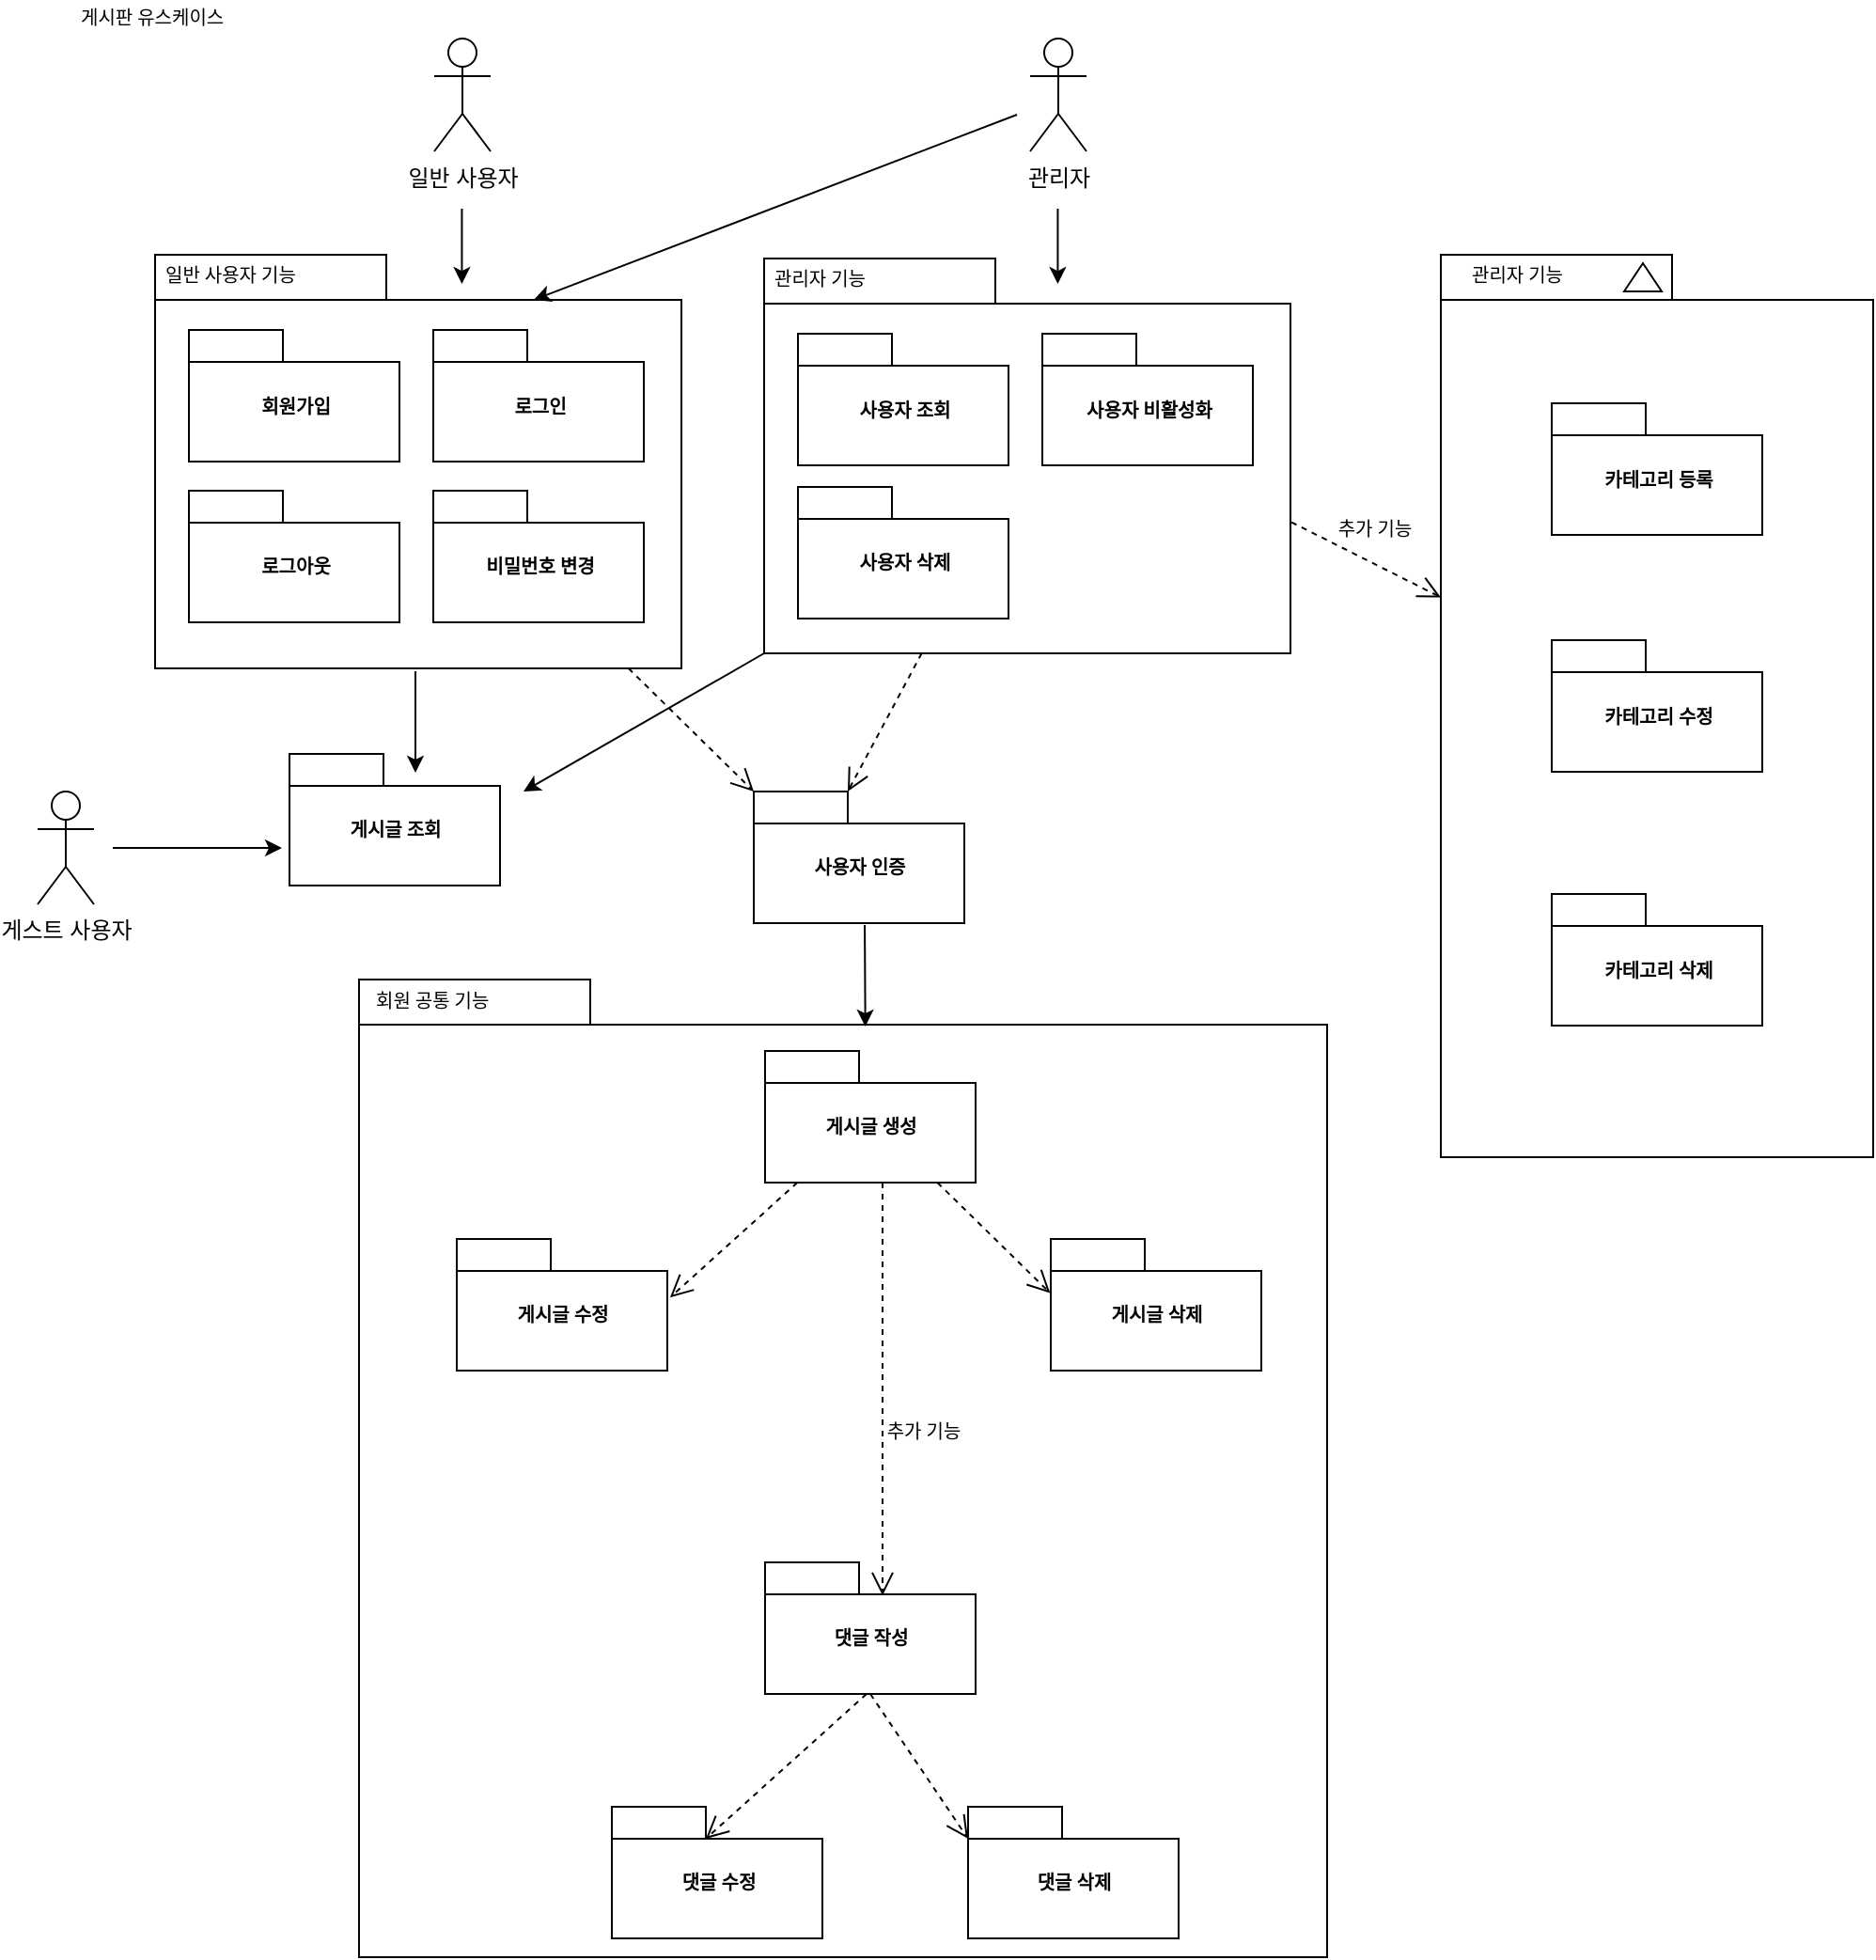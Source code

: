 <mxfile version="25.0.1">
  <diagram name="Page-1" id="b5b7bab2-c9e2-2cf4-8b2a-24fd1a2a6d21">
    <mxGraphModel dx="1912" dy="1060" grid="1" gridSize="10" guides="1" tooltips="1" connect="1" arrows="1" fold="1" page="1" pageScale="1" pageWidth="827" pageHeight="1169" background="none" math="0" shadow="0">
      <root>
        <mxCell id="0" />
        <mxCell id="1" parent="0" />
        <mxCell id="6e0c8c40b5770093-18" value="" style="group" parent="1" vertex="1" connectable="0">
          <mxGeometry x="361.5" y="294.5" width="280" height="220" as="geometry" />
        </mxCell>
        <mxCell id="6e0c8c40b5770093-11" value="" style="shape=folder;fontStyle=1;spacingTop=10;tabWidth=123;tabHeight=24;tabPosition=left;html=1;rounded=0;shadow=0;comic=0;labelBackgroundColor=none;strokeWidth=1;fontFamily=Verdana;fontSize=10;align=center;" parent="6e0c8c40b5770093-18" vertex="1">
          <mxGeometry width="280" height="220" as="geometry" />
        </mxCell>
        <mxCell id="6e0c8c40b5770093-15" value="회원가입" style="shape=folder;fontStyle=1;spacingTop=10;tabWidth=50;tabHeight=17;tabPosition=left;html=1;rounded=0;shadow=0;comic=0;labelBackgroundColor=none;strokeWidth=1;fontFamily=Verdana;fontSize=10;align=center;" parent="6e0c8c40b5770093-18" vertex="1">
          <mxGeometry x="18" y="40" width="112" height="70" as="geometry" />
        </mxCell>
        <mxCell id="6e0c8c40b5770093-17" value="로그인" style="shape=folder;fontStyle=1;spacingTop=10;tabWidth=50;tabHeight=17;tabPosition=left;html=1;rounded=0;shadow=0;comic=0;labelBackgroundColor=none;strokeWidth=1;fontFamily=Verdana;fontSize=10;align=center;" parent="6e0c8c40b5770093-18" vertex="1">
          <mxGeometry x="148" y="40" width="112" height="70" as="geometry" />
        </mxCell>
        <mxCell id="dZ7BKDOm0KBRSeayojjt-11" value="일반 사용자 기능" style="text;html=1;align=left;verticalAlign=top;spacingTop=-4;fontSize=10;fontFamily=Verdana" parent="6e0c8c40b5770093-18" vertex="1">
          <mxGeometry x="3" y="2" width="71" height="20" as="geometry" />
        </mxCell>
        <mxCell id="dZ7BKDOm0KBRSeayojjt-14" value="비밀번호 변경" style="shape=folder;fontStyle=1;spacingTop=10;tabWidth=50;tabHeight=17;tabPosition=left;html=1;rounded=0;shadow=0;comic=0;labelBackgroundColor=none;strokeWidth=1;fontFamily=Verdana;fontSize=10;align=center;" parent="6e0c8c40b5770093-18" vertex="1">
          <mxGeometry x="148" y="125.5" width="112" height="70" as="geometry" />
        </mxCell>
        <mxCell id="dZ7BKDOm0KBRSeayojjt-15" value="로그아웃" style="shape=folder;fontStyle=1;spacingTop=10;tabWidth=50;tabHeight=17;tabPosition=left;html=1;rounded=0;shadow=0;comic=0;labelBackgroundColor=none;strokeWidth=1;fontFamily=Verdana;fontSize=10;align=center;" parent="6e0c8c40b5770093-18" vertex="1">
          <mxGeometry x="18" y="125.5" width="112" height="70" as="geometry" />
        </mxCell>
        <mxCell id="6e0c8c40b5770093-19" value="" style="group" parent="1" vertex="1" connectable="0">
          <mxGeometry x="685.5" y="296.5" width="280" height="210" as="geometry" />
        </mxCell>
        <mxCell id="6e0c8c40b5770093-20" value="" style="shape=folder;fontStyle=1;spacingTop=10;tabWidth=123;tabHeight=24;tabPosition=left;html=1;rounded=0;shadow=0;comic=0;labelBackgroundColor=none;strokeWidth=1;fontFamily=Verdana;fontSize=10;align=center;" parent="6e0c8c40b5770093-19" vertex="1">
          <mxGeometry width="280" height="210" as="geometry" />
        </mxCell>
        <mxCell id="6e0c8c40b5770093-22" value="사용자 조회" style="shape=folder;fontStyle=1;spacingTop=10;tabWidth=50;tabHeight=17;tabPosition=left;html=1;rounded=0;shadow=0;comic=0;labelBackgroundColor=none;strokeWidth=1;fontFamily=Verdana;fontSize=10;align=center;" parent="6e0c8c40b5770093-19" vertex="1">
          <mxGeometry x="18" y="40" width="112" height="70" as="geometry" />
        </mxCell>
        <mxCell id="6e0c8c40b5770093-23" value="사용자 비활성화" style="shape=folder;fontStyle=1;spacingTop=10;tabWidth=50;tabHeight=17;tabPosition=left;html=1;rounded=0;shadow=0;comic=0;labelBackgroundColor=none;strokeWidth=1;fontFamily=Verdana;fontSize=10;align=center;" parent="6e0c8c40b5770093-19" vertex="1">
          <mxGeometry x="148" y="40" width="112" height="70" as="geometry" />
        </mxCell>
        <mxCell id="dZ7BKDOm0KBRSeayojjt-12" value="관리자 기능" style="text;html=1;align=left;verticalAlign=top;spacingTop=-4;fontSize=10;fontFamily=Verdana" parent="6e0c8c40b5770093-19" vertex="1">
          <mxGeometry x="3" y="2" width="80" height="20" as="geometry" />
        </mxCell>
        <mxCell id="dZ7BKDOm0KBRSeayojjt-17" value="사용자 삭제" style="shape=folder;fontStyle=1;spacingTop=10;tabWidth=50;tabHeight=17;tabPosition=left;html=1;rounded=0;shadow=0;comic=0;labelBackgroundColor=none;strokeWidth=1;fontFamily=Verdana;fontSize=10;align=center;" parent="6e0c8c40b5770093-19" vertex="1">
          <mxGeometry x="18" y="121.5" width="112" height="70" as="geometry" />
        </mxCell>
        <mxCell id="6e0c8c40b5770093-30" value="" style="group" parent="1" vertex="1" connectable="0">
          <mxGeometry x="1045.5" y="294.5" width="230" height="480" as="geometry" />
        </mxCell>
        <mxCell id="6e0c8c40b5770093-24" value="" style="group" parent="6e0c8c40b5770093-30" vertex="1" connectable="0">
          <mxGeometry width="230" height="480" as="geometry" />
        </mxCell>
        <mxCell id="6e0c8c40b5770093-25" value="" style="shape=folder;fontStyle=1;spacingTop=10;tabWidth=123;tabHeight=24;tabPosition=left;html=1;rounded=0;shadow=0;comic=0;labelBackgroundColor=none;strokeWidth=1;fontFamily=Verdana;fontSize=10;align=center;" parent="6e0c8c40b5770093-24" vertex="1">
          <mxGeometry width="230" height="480" as="geometry" />
        </mxCell>
        <mxCell id="6e0c8c40b5770093-29" value="" style="triangle;whiteSpace=wrap;html=1;rounded=0;shadow=0;comic=0;labelBackgroundColor=none;strokeWidth=1;fontFamily=Verdana;fontSize=10;align=center;rotation=-90;" parent="6e0c8c40b5770093-24" vertex="1">
          <mxGeometry x="100" y="2" width="15" height="20" as="geometry" />
        </mxCell>
        <mxCell id="6e0c8c40b5770093-27" value="카테고리 등록" style="shape=folder;fontStyle=1;spacingTop=10;tabWidth=50;tabHeight=17;tabPosition=left;html=1;rounded=0;shadow=0;comic=0;labelBackgroundColor=none;strokeWidth=1;fontFamily=Verdana;fontSize=10;align=center;" parent="6e0c8c40b5770093-24" vertex="1">
          <mxGeometry x="59" y="79" width="112" height="70" as="geometry" />
        </mxCell>
        <mxCell id="6e0c8c40b5770093-31" value="카테고리 수정" style="shape=folder;fontStyle=1;spacingTop=10;tabWidth=50;tabHeight=17;tabPosition=left;html=1;rounded=0;shadow=0;comic=0;labelBackgroundColor=none;strokeWidth=1;fontFamily=Verdana;fontSize=10;align=center;" parent="6e0c8c40b5770093-24" vertex="1">
          <mxGeometry x="59" y="205" width="112" height="70" as="geometry" />
        </mxCell>
        <mxCell id="6e0c8c40b5770093-28" value="카테고리 삭제" style="shape=folder;fontStyle=1;spacingTop=10;tabWidth=50;tabHeight=17;tabPosition=left;html=1;rounded=0;shadow=0;comic=0;labelBackgroundColor=none;strokeWidth=1;fontFamily=Verdana;fontSize=10;align=center;" parent="6e0c8c40b5770093-24" vertex="1">
          <mxGeometry x="59" y="340" width="112" height="70" as="geometry" />
        </mxCell>
        <mxCell id="dZ7BKDOm0KBRSeayojjt-35" value="관리자 기능" style="text;html=1;align=left;verticalAlign=top;spacingTop=-4;fontSize=10;fontFamily=Verdana" parent="6e0c8c40b5770093-24" vertex="1">
          <mxGeometry x="14.5" y="2" width="80" height="20" as="geometry" />
        </mxCell>
        <mxCell id="6e0c8c40b5770093-33" value="" style="shape=folder;fontStyle=1;spacingTop=10;tabWidth=123;tabHeight=24;tabPosition=left;html=1;rounded=0;shadow=0;comic=0;labelBackgroundColor=none;strokeColor=#000000;strokeWidth=1;fillColor=#ffffff;fontFamily=Verdana;fontSize=10;fontColor=#000000;align=center;" parent="1" vertex="1">
          <mxGeometry x="470" y="680" width="515" height="520" as="geometry" />
        </mxCell>
        <mxCell id="6e0c8c40b5770093-64" value="추가 기능" style="edgeStyle=elbowEdgeStyle;rounded=0;html=1;entryX=0.559;entryY=0.251;entryPerimeter=0;dashed=1;labelBackgroundColor=none;startFill=0;endArrow=open;endFill=0;endSize=10;fontFamily=Verdana;fontSize=10;" parent="1" source="6e0c8c40b5770093-42" target="6e0c8c40b5770093-44" edge="1">
          <mxGeometry x="0.202" y="21" relative="1" as="geometry">
            <mxPoint as="offset" />
          </mxGeometry>
        </mxCell>
        <mxCell id="6e0c8c40b5770093-65" style="edgeStyle=none;rounded=0;html=1;dashed=1;labelBackgroundColor=none;startFill=0;endArrow=open;endFill=0;endSize=10;fontFamily=Verdana;fontSize=10;entryX=-0.003;entryY=0.411;entryPerimeter=0;" parent="1" source="6e0c8c40b5770093-42" target="6e0c8c40b5770093-45" edge="1">
          <mxGeometry relative="1" as="geometry" />
        </mxCell>
        <mxCell id="6e0c8c40b5770093-66" style="edgeStyle=none;rounded=0;html=1;dashed=1;labelBackgroundColor=none;startFill=0;endArrow=open;endFill=0;endSize=10;fontFamily=Verdana;fontSize=10;entryX=1.013;entryY=0.444;entryPerimeter=0;" parent="1" source="6e0c8c40b5770093-42" target="6e0c8c40b5770093-43" edge="1">
          <mxGeometry relative="1" as="geometry" />
        </mxCell>
        <mxCell id="6e0c8c40b5770093-42" value="게시글 생성" style="shape=folder;fontStyle=1;spacingTop=10;tabWidth=50;tabHeight=17;tabPosition=left;html=1;rounded=0;shadow=0;comic=0;labelBackgroundColor=none;strokeColor=#000000;strokeWidth=1;fillColor=#ffffff;fontFamily=Verdana;fontSize=10;fontColor=#000000;align=center;" parent="1" vertex="1">
          <mxGeometry x="686" y="718" width="112" height="70" as="geometry" />
        </mxCell>
        <mxCell id="6e0c8c40b5770093-43" value="게시글 수정" style="shape=folder;fontStyle=1;spacingTop=10;tabWidth=50;tabHeight=17;tabPosition=left;html=1;rounded=0;shadow=0;comic=0;labelBackgroundColor=none;strokeColor=#000000;strokeWidth=1;fillColor=#ffffff;fontFamily=Verdana;fontSize=10;fontColor=#000000;align=center;" parent="1" vertex="1">
          <mxGeometry x="522" y="818" width="112" height="70" as="geometry" />
        </mxCell>
        <mxCell id="6e0c8c40b5770093-44" value="댓글 작성" style="shape=folder;fontStyle=1;spacingTop=10;tabWidth=50;tabHeight=17;tabPosition=left;html=1;rounded=0;shadow=0;comic=0;labelBackgroundColor=none;strokeColor=#000000;strokeWidth=1;fillColor=#ffffff;fontFamily=Verdana;fontSize=10;fontColor=#000000;align=center;" parent="1" vertex="1">
          <mxGeometry x="686" y="990" width="112" height="70" as="geometry" />
        </mxCell>
        <mxCell id="6e0c8c40b5770093-45" value="게시글 삭제" style="shape=folder;fontStyle=1;spacingTop=10;tabWidth=50;tabHeight=17;tabPosition=left;html=1;rounded=0;shadow=0;comic=0;labelBackgroundColor=none;strokeColor=#000000;strokeWidth=1;fillColor=#ffffff;fontFamily=Verdana;fontSize=10;fontColor=#000000;align=center;" parent="1" vertex="1">
          <mxGeometry x="838" y="818" width="112" height="70" as="geometry" />
        </mxCell>
        <mxCell id="6e0c8c40b5770093-60" style="rounded=0;html=1;dashed=1;labelBackgroundColor=none;startFill=0;endArrow=open;endFill=0;endSize=10;fontFamily=Verdana;fontSize=10;entryX=0;entryY=0;entryDx=0;entryDy=0;entryPerimeter=0;" parent="1" source="6e0c8c40b5770093-11" target="dZ7BKDOm0KBRSeayojjt-31" edge="1">
          <mxGeometry relative="1" as="geometry">
            <mxPoint x="650" y="600" as="targetPoint" />
          </mxGeometry>
        </mxCell>
        <mxCell id="6e0c8c40b5770093-61" style="edgeStyle=none;rounded=0;html=1;dashed=1;labelBackgroundColor=none;startFill=0;endArrow=open;endFill=0;endSize=10;fontFamily=Verdana;fontSize=10;entryX=0;entryY=0;entryDx=50;entryDy=0;entryPerimeter=0;" parent="1" source="6e0c8c40b5770093-20" target="dZ7BKDOm0KBRSeayojjt-31" edge="1">
          <mxGeometry relative="1" as="geometry">
            <mxPoint x="710" y="600" as="targetPoint" />
          </mxGeometry>
        </mxCell>
        <mxCell id="6e0c8c40b5770093-62" value="추가 기능" style="edgeStyle=none;rounded=0;html=1;dashed=1;labelBackgroundColor=none;startFill=0;endArrow=open;endFill=0;endSize=10;fontFamily=Verdana;fontSize=10;exitX=1.002;exitY=0.668;exitPerimeter=0;" parent="1" source="6e0c8c40b5770093-20" target="6e0c8c40b5770093-25" edge="1">
          <mxGeometry x="-0.084" y="17" relative="1" as="geometry">
            <mxPoint as="offset" />
          </mxGeometry>
        </mxCell>
        <mxCell id="6e0c8c40b5770093-73" value="게시판 유스케이스" style="text;html=1;align=left;verticalAlign=top;spacingTop=-4;fontSize=10;fontFamily=Verdana" parent="1" vertex="1">
          <mxGeometry x="320" y="159.5" width="130" height="20" as="geometry" />
        </mxCell>
        <mxCell id="dZ7BKDOm0KBRSeayojjt-1" value="일반 사용자" style="shape=umlActor;verticalLabelPosition=bottom;verticalAlign=top;html=1;outlineConnect=0;" parent="1" vertex="1">
          <mxGeometry x="510" y="179.5" width="30" height="60" as="geometry" />
        </mxCell>
        <mxCell id="dZ7BKDOm0KBRSeayojjt-7" value="관리자" style="shape=umlActor;verticalLabelPosition=bottom;verticalAlign=top;html=1;outlineConnect=0;" parent="1" vertex="1">
          <mxGeometry x="827" y="179.5" width="30" height="60" as="geometry" />
        </mxCell>
        <mxCell id="dZ7BKDOm0KBRSeayojjt-9" value="게스트 사용자" style="shape=umlActor;verticalLabelPosition=bottom;verticalAlign=top;html=1;outlineConnect=0;" parent="1" vertex="1">
          <mxGeometry x="299" y="580" width="30" height="60" as="geometry" />
        </mxCell>
        <mxCell id="dZ7BKDOm0KBRSeayojjt-18" value="댓글 수정" style="shape=folder;fontStyle=1;spacingTop=10;tabWidth=50;tabHeight=17;tabPosition=left;html=1;rounded=0;shadow=0;comic=0;labelBackgroundColor=none;strokeColor=#000000;strokeWidth=1;fillColor=#ffffff;fontFamily=Verdana;fontSize=10;fontColor=#000000;align=center;" parent="1" vertex="1">
          <mxGeometry x="604.5" y="1120" width="112" height="70" as="geometry" />
        </mxCell>
        <mxCell id="dZ7BKDOm0KBRSeayojjt-21" value="댓글 삭제" style="shape=folder;fontStyle=1;spacingTop=10;tabWidth=50;tabHeight=17;tabPosition=left;html=1;rounded=0;shadow=0;comic=0;labelBackgroundColor=none;strokeColor=#000000;strokeWidth=1;fillColor=#ffffff;fontFamily=Verdana;fontSize=10;fontColor=#000000;align=center;" parent="1" vertex="1">
          <mxGeometry x="794" y="1120" width="112" height="70" as="geometry" />
        </mxCell>
        <mxCell id="dZ7BKDOm0KBRSeayojjt-22" style="edgeStyle=none;rounded=0;html=1;dashed=1;labelBackgroundColor=none;startFill=0;endArrow=open;endFill=0;endSize=10;fontFamily=Verdana;fontSize=10;entryX=0;entryY=0;entryDx=50;entryDy=17;entryPerimeter=0;" parent="1" target="dZ7BKDOm0KBRSeayojjt-18" edge="1">
          <mxGeometry relative="1" as="geometry">
            <mxPoint x="740" y="1060" as="sourcePoint" />
            <mxPoint x="684.5" y="1117" as="targetPoint" />
          </mxGeometry>
        </mxCell>
        <mxCell id="dZ7BKDOm0KBRSeayojjt-23" style="edgeStyle=none;rounded=0;html=1;dashed=1;labelBackgroundColor=none;startFill=0;endArrow=open;endFill=0;endSize=10;fontFamily=Verdana;fontSize=10;entryX=0;entryY=0;entryPerimeter=0;entryDx=0;entryDy=17;exitX=0.5;exitY=1;exitDx=0;exitDy=0;exitPerimeter=0;" parent="1" source="6e0c8c40b5770093-44" target="dZ7BKDOm0KBRSeayojjt-21" edge="1">
          <mxGeometry relative="1" as="geometry">
            <mxPoint x="764.5" y="1067" as="sourcePoint" />
            <mxPoint x="824.5" y="1126" as="targetPoint" />
          </mxGeometry>
        </mxCell>
        <mxCell id="dZ7BKDOm0KBRSeayojjt-24" value="회원 공통 기능" style="text;html=1;align=left;verticalAlign=top;spacingTop=-4;fontSize=10;fontFamily=Verdana" parent="1" vertex="1">
          <mxGeometry x="477" y="683" width="68" height="20" as="geometry" />
        </mxCell>
        <mxCell id="dZ7BKDOm0KBRSeayojjt-31" value="사용자 인증" style="shape=folder;fontStyle=1;spacingTop=10;tabWidth=50;tabHeight=17;tabPosition=left;html=1;rounded=0;shadow=0;comic=0;labelBackgroundColor=none;strokeWidth=1;fontFamily=Verdana;fontSize=10;align=center;" parent="1" vertex="1">
          <mxGeometry x="680" y="580" width="112" height="70" as="geometry" />
        </mxCell>
        <mxCell id="dZ7BKDOm0KBRSeayojjt-38" value="게시글 조회" style="shape=folder;fontStyle=1;spacingTop=10;tabWidth=50;tabHeight=17;tabPosition=left;html=1;rounded=0;shadow=0;comic=0;labelBackgroundColor=none;strokeWidth=1;fontFamily=Verdana;fontSize=10;align=center;" parent="1" vertex="1">
          <mxGeometry x="433" y="560" width="112" height="70" as="geometry" />
        </mxCell>
        <mxCell id="Zzl9LYFaGQGO02UOG3r7-2" value="" style="endArrow=classic;html=1;rounded=0;entryX=0;entryY=0;entryDx=201.5;entryDy=24;entryPerimeter=0;" edge="1" parent="1" target="6e0c8c40b5770093-11">
          <mxGeometry width="50" height="50" relative="1" as="geometry">
            <mxPoint x="820" y="220" as="sourcePoint" />
            <mxPoint x="640" y="310" as="targetPoint" />
          </mxGeometry>
        </mxCell>
        <mxCell id="Zzl9LYFaGQGO02UOG3r7-3" value="" style="endArrow=classic;html=1;rounded=0;entryX=0.566;entryY=0.116;entryDx=0;entryDy=0;entryPerimeter=0;" edge="1" parent="1">
          <mxGeometry width="50" height="50" relative="1" as="geometry">
            <mxPoint x="524.73" y="270" as="sourcePoint" />
            <mxPoint x="524.71" y="310.02" as="targetPoint" />
          </mxGeometry>
        </mxCell>
        <mxCell id="Zzl9LYFaGQGO02UOG3r7-4" value="" style="endArrow=classic;html=1;rounded=0;entryX=0.523;entryY=0.048;entryDx=0;entryDy=0;entryPerimeter=0;exitX=0.527;exitY=1.014;exitDx=0;exitDy=0;exitPerimeter=0;" edge="1" parent="1" source="dZ7BKDOm0KBRSeayojjt-31" target="6e0c8c40b5770093-33">
          <mxGeometry width="50" height="50" relative="1" as="geometry">
            <mxPoint x="685.5" y="640" as="sourcePoint" />
            <mxPoint x="711.5" y="700" as="targetPoint" />
          </mxGeometry>
        </mxCell>
        <mxCell id="Zzl9LYFaGQGO02UOG3r7-5" value="" style="endArrow=classic;html=1;rounded=0;entryX=0.566;entryY=0.116;entryDx=0;entryDy=0;entryPerimeter=0;" edge="1" parent="1">
          <mxGeometry width="50" height="50" relative="1" as="geometry">
            <mxPoint x="841.73" y="270" as="sourcePoint" />
            <mxPoint x="841.71" y="310.02" as="targetPoint" />
          </mxGeometry>
        </mxCell>
        <mxCell id="Zzl9LYFaGQGO02UOG3r7-6" value="" style="endArrow=classic;html=1;rounded=0;" edge="1" parent="1">
          <mxGeometry width="50" height="50" relative="1" as="geometry">
            <mxPoint x="339" y="610" as="sourcePoint" />
            <mxPoint x="429" y="610" as="targetPoint" />
          </mxGeometry>
        </mxCell>
        <mxCell id="Zzl9LYFaGQGO02UOG3r7-9" value="" style="endArrow=classic;html=1;rounded=0;entryX=0.523;entryY=0.048;entryDx=0;entryDy=0;entryPerimeter=0;exitX=0.527;exitY=1.014;exitDx=0;exitDy=0;exitPerimeter=0;" edge="1" parent="1">
          <mxGeometry width="50" height="50" relative="1" as="geometry">
            <mxPoint x="500" y="516" as="sourcePoint" />
            <mxPoint x="500" y="570" as="targetPoint" />
          </mxGeometry>
        </mxCell>
        <mxCell id="Zzl9LYFaGQGO02UOG3r7-10" value="" style="endArrow=classic;html=1;rounded=0;entryX=0.523;entryY=0.048;entryDx=0;entryDy=0;entryPerimeter=0;exitX=0;exitY=0;exitDx=0;exitDy=210;exitPerimeter=0;" edge="1" parent="1" source="6e0c8c40b5770093-20">
          <mxGeometry width="50" height="50" relative="1" as="geometry">
            <mxPoint x="690" y="510" as="sourcePoint" />
            <mxPoint x="557.5" y="580" as="targetPoint" />
          </mxGeometry>
        </mxCell>
      </root>
    </mxGraphModel>
  </diagram>
</mxfile>
